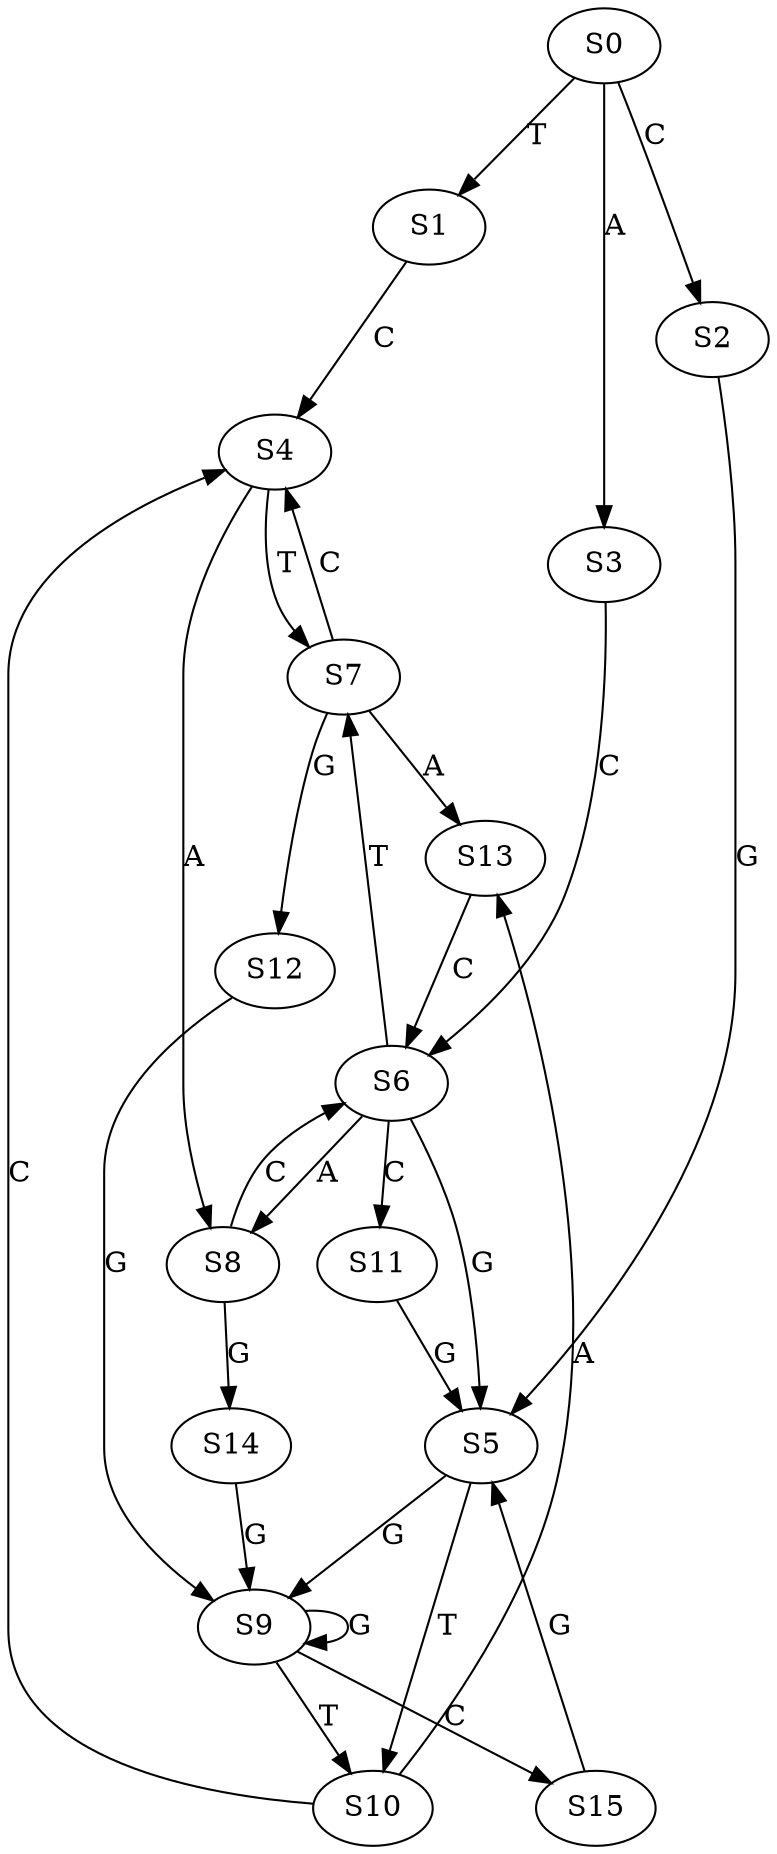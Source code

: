 strict digraph  {
	S0 -> S1 [ label = T ];
	S0 -> S2 [ label = C ];
	S0 -> S3 [ label = A ];
	S1 -> S4 [ label = C ];
	S2 -> S5 [ label = G ];
	S3 -> S6 [ label = C ];
	S4 -> S7 [ label = T ];
	S4 -> S8 [ label = A ];
	S5 -> S9 [ label = G ];
	S5 -> S10 [ label = T ];
	S6 -> S8 [ label = A ];
	S6 -> S11 [ label = C ];
	S6 -> S7 [ label = T ];
	S6 -> S5 [ label = G ];
	S7 -> S12 [ label = G ];
	S7 -> S4 [ label = C ];
	S7 -> S13 [ label = A ];
	S8 -> S14 [ label = G ];
	S8 -> S6 [ label = C ];
	S9 -> S10 [ label = T ];
	S9 -> S15 [ label = C ];
	S9 -> S9 [ label = G ];
	S10 -> S13 [ label = A ];
	S10 -> S4 [ label = C ];
	S11 -> S5 [ label = G ];
	S12 -> S9 [ label = G ];
	S13 -> S6 [ label = C ];
	S14 -> S9 [ label = G ];
	S15 -> S5 [ label = G ];
}

